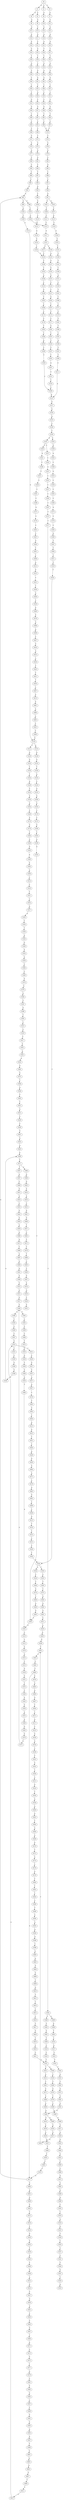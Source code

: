 strict digraph  {
	S0 -> S1 [ label = G ];
	S0 -> S2 [ label = C ];
	S0 -> S3 [ label = T ];
	S1 -> S4 [ label = A ];
	S1 -> S5 [ label = C ];
	S2 -> S6 [ label = G ];
	S3 -> S7 [ label = G ];
	S4 -> S8 [ label = A ];
	S5 -> S9 [ label = G ];
	S6 -> S10 [ label = G ];
	S7 -> S11 [ label = G ];
	S8 -> S12 [ label = G ];
	S9 -> S13 [ label = C ];
	S10 -> S14 [ label = G ];
	S11 -> S15 [ label = G ];
	S12 -> S16 [ label = A ];
	S13 -> S17 [ label = G ];
	S14 -> S18 [ label = A ];
	S15 -> S19 [ label = A ];
	S16 -> S20 [ label = A ];
	S17 -> S21 [ label = C ];
	S18 -> S22 [ label = A ];
	S19 -> S23 [ label = A ];
	S20 -> S24 [ label = G ];
	S21 -> S25 [ label = G ];
	S22 -> S26 [ label = T ];
	S23 -> S27 [ label = C ];
	S24 -> S28 [ label = T ];
	S25 -> S29 [ label = T ];
	S26 -> S30 [ label = T ];
	S27 -> S31 [ label = T ];
	S28 -> S32 [ label = G ];
	S29 -> S33 [ label = C ];
	S30 -> S34 [ label = G ];
	S31 -> S35 [ label = G ];
	S32 -> S36 [ label = T ];
	S33 -> S37 [ label = G ];
	S34 -> S38 [ label = A ];
	S35 -> S39 [ label = G ];
	S36 -> S40 [ label = C ];
	S37 -> S41 [ label = A ];
	S38 -> S42 [ label = A ];
	S39 -> S43 [ label = A ];
	S40 -> S44 [ label = C ];
	S41 -> S45 [ label = C ];
	S42 -> S46 [ label = C ];
	S43 -> S47 [ label = C ];
	S44 -> S48 [ label = T ];
	S45 -> S49 [ label = G ];
	S46 -> S50 [ label = C ];
	S47 -> S51 [ label = C ];
	S48 -> S52 [ label = G ];
	S49 -> S53 [ label = C ];
	S50 -> S54 [ label = C ];
	S51 -> S55 [ label = C ];
	S52 -> S56 [ label = G ];
	S53 -> S57 [ label = G ];
	S54 -> S58 [ label = G ];
	S55 -> S59 [ label = G ];
	S56 -> S60 [ label = C ];
	S57 -> S61 [ label = C ];
	S58 -> S62 [ label = T ];
	S59 -> S63 [ label = T ];
	S60 -> S64 [ label = C ];
	S61 -> S65 [ label = C ];
	S62 -> S66 [ label = C ];
	S63 -> S67 [ label = C ];
	S64 -> S68 [ label = T ];
	S65 -> S69 [ label = T ];
	S66 -> S70 [ label = T ];
	S67 -> S70 [ label = T ];
	S68 -> S71 [ label = G ];
	S69 -> S72 [ label = C ];
	S70 -> S73 [ label = C ];
	S71 -> S74 [ label = G ];
	S72 -> S75 [ label = G ];
	S73 -> S76 [ label = G ];
	S74 -> S77 [ label = G ];
	S75 -> S78 [ label = G ];
	S76 -> S79 [ label = G ];
	S77 -> S80 [ label = T ];
	S78 -> S81 [ label = G ];
	S79 -> S82 [ label = C ];
	S80 -> S83 [ label = C ];
	S81 -> S84 [ label = C ];
	S82 -> S85 [ label = A ];
	S83 -> S86 [ label = C ];
	S84 -> S87 [ label = T ];
	S85 -> S88 [ label = C ];
	S86 -> S89 [ label = C ];
	S87 -> S90 [ label = C ];
	S88 -> S91 [ label = C ];
	S89 -> S92 [ label = G ];
	S90 -> S93 [ label = A ];
	S91 -> S94 [ label = G ];
	S92 -> S95 [ label = A ];
	S93 -> S96 [ label = C ];
	S94 -> S97 [ label = A ];
	S95 -> S98 [ label = G ];
	S95 -> S99 [ label = A ];
	S96 -> S100 [ label = G ];
	S97 -> S101 [ label = G ];
	S97 -> S102 [ label = A ];
	S98 -> S103 [ label = T ];
	S99 -> S104 [ label = G ];
	S100 -> S105 [ label = T ];
	S101 -> S106 [ label = T ];
	S102 -> S107 [ label = T ];
	S103 -> S108 [ label = C ];
	S104 -> S109 [ label = T ];
	S105 -> S110 [ label = C ];
	S106 -> S111 [ label = C ];
	S107 -> S112 [ label = G ];
	S108 -> S113 [ label = C ];
	S109 -> S114 [ label = C ];
	S110 -> S115 [ label = C ];
	S111 -> S113 [ label = C ];
	S112 -> S116 [ label = T ];
	S113 -> S117 [ label = A ];
	S114 -> S118 [ label = G ];
	S115 -> S119 [ label = A ];
	S116 -> S120 [ label = A ];
	S117 -> S121 [ label = G ];
	S118 -> S122 [ label = C ];
	S118 -> S123 [ label = A ];
	S119 -> S124 [ label = G ];
	S120 -> S125 [ label = G ];
	S121 -> S126 [ label = T ];
	S121 -> S127 [ label = C ];
	S122 -> S128 [ label = G ];
	S123 -> S129 [ label = G ];
	S124 -> S130 [ label = C ];
	S125 -> S131 [ label = T ];
	S126 -> S132 [ label = A ];
	S127 -> S133 [ label = T ];
	S128 -> S134 [ label = G ];
	S129 -> S135 [ label = G ];
	S130 -> S133 [ label = T ];
	S131 -> S136 [ label = T ];
	S132 -> S137 [ label = G ];
	S133 -> S138 [ label = T ];
	S134 -> S139 [ label = C ];
	S135 -> S140 [ label = T ];
	S136 -> S141 [ label = T ];
	S137 -> S142 [ label = G ];
	S138 -> S143 [ label = C ];
	S139 -> S144 [ label = T ];
	S140 -> S145 [ label = A ];
	S141 -> S146 [ label = C ];
	S142 -> S147 [ label = G ];
	S143 -> S148 [ label = A ];
	S144 -> S149 [ label = A ];
	S145 -> S150 [ label = T ];
	S146 -> S151 [ label = A ];
	S147 -> S152 [ label = T ];
	S148 -> S153 [ label = C ];
	S149 -> S154 [ label = T ];
	S150 -> S155 [ label = A ];
	S151 -> S156 [ label = C ];
	S152 -> S157 [ label = C ];
	S153 -> S158 [ label = G ];
	S154 -> S159 [ label = A ];
	S155 -> S160 [ label = A ];
	S156 -> S161 [ label = T ];
	S157 -> S162 [ label = A ];
	S158 -> S163 [ label = C ];
	S159 -> S164 [ label = G ];
	S160 -> S165 [ label = G ];
	S161 -> S166 [ label = C ];
	S162 -> S167 [ label = C ];
	S163 -> S168 [ label = C ];
	S164 -> S169 [ label = T ];
	S165 -> S170 [ label = T ];
	S166 -> S171 [ label = C ];
	S167 -> S172 [ label = T ];
	S168 -> S173 [ label = C ];
	S169 -> S174 [ label = A ];
	S170 -> S175 [ label = C ];
	S171 -> S176 [ label = T ];
	S172 -> S177 [ label = C ];
	S173 -> S178 [ label = T ];
	S174 -> S179 [ label = G ];
	S175 -> S180 [ label = G ];
	S176 -> S181 [ label = T ];
	S177 -> S182 [ label = G ];
	S178 -> S183 [ label = T ];
	S179 -> S184 [ label = C ];
	S180 -> S185 [ label = T ];
	S181 -> S186 [ label = T ];
	S182 -> S187 [ label = C ];
	S183 -> S188 [ label = C ];
	S184 -> S189 [ label = C ];
	S185 -> S190 [ label = G ];
	S186 -> S191 [ label = C ];
	S187 -> S192 [ label = T ];
	S188 -> S193 [ label = A ];
	S189 -> S194 [ label = G ];
	S190 -> S195 [ label = G ];
	S191 -> S196 [ label = A ];
	S192 -> S197 [ label = T ];
	S193 -> S198 [ label = T ];
	S194 -> S199 [ label = A ];
	S195 -> S200 [ label = T ];
	S196 -> S201 [ label = T ];
	S197 -> S202 [ label = C ];
	S198 -> S203 [ label = C ];
	S199 -> S204 [ label = A ];
	S200 -> S205 [ label = A ];
	S201 -> S206 [ label = C ];
	S202 -> S207 [ label = A ];
	S203 -> S208 [ label = C ];
	S204 -> S209 [ label = A ];
	S205 -> S210 [ label = C ];
	S206 -> S211 [ label = C ];
	S207 -> S212 [ label = T ];
	S208 -> S213 [ label = A ];
	S209 -> S214 [ label = C ];
	S210 -> S215 [ label = C ];
	S211 -> S213 [ label = A ];
	S212 -> S216 [ label = C ];
	S213 -> S217 [ label = G ];
	S214 -> S218 [ label = C ];
	S215 -> S219 [ label = G ];
	S216 -> S208 [ label = C ];
	S217 -> S220 [ label = A ];
	S218 -> S221 [ label = C ];
	S219 -> S222 [ label = G ];
	S220 -> S223 [ label = A ];
	S221 -> S224 [ label = C ];
	S222 -> S225 [ label = T ];
	S223 -> S226 [ label = C ];
	S224 -> S227 [ label = G ];
	S225 -> S228 [ label = G ];
	S226 -> S229 [ label = C ];
	S227 -> S230 [ label = A ];
	S228 -> S231 [ label = G ];
	S229 -> S232 [ label = A ];
	S229 -> S233 [ label = G ];
	S230 -> S234 [ label = C ];
	S231 -> S235 [ label = T ];
	S232 -> S236 [ label = G ];
	S232 -> S237 [ label = C ];
	S233 -> S238 [ label = G ];
	S234 -> S239 [ label = T ];
	S235 -> S240 [ label = T ];
	S236 -> S241 [ label = A ];
	S237 -> S242 [ label = C ];
	S238 -> S243 [ label = A ];
	S239 -> S244 [ label = A ];
	S240 -> S245 [ label = A ];
	S241 -> S246 [ label = C ];
	S242 -> S247 [ label = A ];
	S243 -> S248 [ label = C ];
	S244 -> S249 [ label = G ];
	S245 -> S250 [ label = G ];
	S246 -> S251 [ label = T ];
	S247 -> S252 [ label = C ];
	S248 -> S253 [ label = G ];
	S249 -> S254 [ label = A ];
	S250 -> S255 [ label = A ];
	S251 -> S256 [ label = C ];
	S252 -> S257 [ label = C ];
	S253 -> S258 [ label = C ];
	S254 -> S259 [ label = A ];
	S255 -> S260 [ label = A ];
	S256 -> S261 [ label = C ];
	S257 -> S262 [ label = C ];
	S258 -> S263 [ label = C ];
	S259 -> S264 [ label = T ];
	S260 -> S265 [ label = G ];
	S261 -> S266 [ label = C ];
	S262 -> S267 [ label = C ];
	S263 -> S268 [ label = C ];
	S264 -> S269 [ label = C ];
	S265 -> S270 [ label = G ];
	S266 -> S271 [ label = A ];
	S267 -> S272 [ label = T ];
	S268 -> S273 [ label = A ];
	S269 -> S274 [ label = G ];
	S270 -> S275 [ label = G ];
	S271 -> S276 [ label = T ];
	S272 -> S277 [ label = T ];
	S273 -> S278 [ label = T ];
	S274 -> S279 [ label = G ];
	S275 -> S280 [ label = G ];
	S276 -> S281 [ label = C ];
	S277 -> S282 [ label = C ];
	S278 -> S283 [ label = C ];
	S279 -> S284 [ label = G ];
	S280 -> S285 [ label = T ];
	S280 -> S286 [ label = G ];
	S281 -> S287 [ label = T ];
	S282 -> S288 [ label = C ];
	S282 -> S289 [ label = G ];
	S283 -> S290 [ label = G ];
	S284 -> S291 [ label = T ];
	S285 -> S292 [ label = C ];
	S286 -> S293 [ label = T ];
	S287 -> S294 [ label = G ];
	S288 -> S295 [ label = T ];
	S289 -> S296 [ label = A ];
	S290 -> S297 [ label = T ];
	S291 -> S298 [ label = A ];
	S292 -> S299 [ label = T ];
	S293 -> S300 [ label = C ];
	S294 -> S301 [ label = C ];
	S295 -> S302 [ label = G ];
	S296 -> S303 [ label = T ];
	S297 -> S304 [ label = C ];
	S298 -> S305 [ label = T ];
	S299 -> S306 [ label = C ];
	S300 -> S307 [ label = C ];
	S301 -> S308 [ label = C ];
	S302 -> S309 [ label = T ];
	S303 -> S310 [ label = C ];
	S304 -> S311 [ label = C ];
	S305 -> S312 [ label = C ];
	S306 -> S313 [ label = T ];
	S307 -> S314 [ label = G ];
	S308 -> S315 [ label = A ];
	S309 -> S316 [ label = C ];
	S310 -> S317 [ label = G ];
	S311 -> S318 [ label = T ];
	S312 -> S319 [ label = C ];
	S313 -> S320 [ label = C ];
	S314 -> S321 [ label = C ];
	S314 -> S322 [ label = T ];
	S315 -> S323 [ label = G ];
	S316 -> S324 [ label = C ];
	S317 -> S325 [ label = T ];
	S318 -> S326 [ label = C ];
	S319 -> S327 [ label = C ];
	S320 -> S328 [ label = G ];
	S321 -> S329 [ label = C ];
	S322 -> S330 [ label = C ];
	S323 -> S331 [ label = T ];
	S324 -> S332 [ label = T ];
	S325 -> S333 [ label = T ];
	S326 -> S334 [ label = T ];
	S327 -> S335 [ label = G ];
	S328 -> S336 [ label = T ];
	S329 -> S337 [ label = G ];
	S330 -> S338 [ label = G ];
	S331 -> S339 [ label = C ];
	S332 -> S340 [ label = A ];
	S332 -> S341 [ label = T ];
	S333 -> S342 [ label = T ];
	S334 -> S343 [ label = T ];
	S334 -> S344 [ label = G ];
	S335 -> S345 [ label = A ];
	S336 -> S346 [ label = G ];
	S337 -> S347 [ label = G ];
	S338 -> S348 [ label = G ];
	S339 -> S349 [ label = G ];
	S340 -> S350 [ label = C ];
	S341 -> S351 [ label = G ];
	S342 -> S352 [ label = G ];
	S343 -> S353 [ label = C ];
	S344 -> S354 [ label = T ];
	S345 -> S355 [ label = A ];
	S346 -> S356 [ label = G ];
	S347 -> S357 [ label = A ];
	S348 -> S358 [ label = A ];
	S349 -> S359 [ label = T ];
	S350 -> S360 [ label = T ];
	S351 -> S361 [ label = T ];
	S352 -> S362 [ label = T ];
	S353 -> S363 [ label = T ];
	S354 -> S364 [ label = C ];
	S355 -> S365 [ label = A ];
	S356 -> S366 [ label = T ];
	S357 -> S367 [ label = A ];
	S358 -> S368 [ label = A ];
	S359 -> S369 [ label = A ];
	S360 -> S370 [ label = A ];
	S361 -> S371 [ label = A ];
	S362 -> S372 [ label = A ];
	S363 -> S373 [ label = C ];
	S364 -> S374 [ label = G ];
	S365 -> S375 [ label = G ];
	S366 -> S205 [ label = A ];
	S367 -> S376 [ label = C ];
	S368 -> S377 [ label = C ];
	S369 -> S378 [ label = A ];
	S370 -> S379 [ label = C ];
	S371 -> S380 [ label = G ];
	S372 -> S381 [ label = G ];
	S373 -> S382 [ label = G ];
	S374 -> S383 [ label = T ];
	S375 -> S384 [ label = T ];
	S376 -> S385 [ label = T ];
	S377 -> S386 [ label = A ];
	S377 -> S387 [ label = T ];
	S378 -> S388 [ label = G ];
	S379 -> S389 [ label = C ];
	S380 -> S390 [ label = G ];
	S381 -> S391 [ label = G ];
	S382 -> S392 [ label = G ];
	S383 -> S393 [ label = G ];
	S384 -> S394 [ label = G ];
	S385 -> S395 [ label = G ];
	S386 -> S396 [ label = G ];
	S387 -> S397 [ label = A ];
	S388 -> S398 [ label = A ];
	S389 -> S399 [ label = A ];
	S390 -> S400 [ label = A ];
	S391 -> S400 [ label = A ];
	S392 -> S401 [ label = A ];
	S393 -> S402 [ label = G ];
	S394 -> S403 [ label = T ];
	S395 -> S404 [ label = C ];
	S396 -> S405 [ label = G ];
	S397 -> S406 [ label = C ];
	S398 -> S407 [ label = C ];
	S399 -> S408 [ label = G ];
	S400 -> S409 [ label = G ];
	S400 -> S410 [ label = A ];
	S401 -> S411 [ label = G ];
	S402 -> S200 [ label = T ];
	S403 -> S412 [ label = C ];
	S404 -> S413 [ label = A ];
	S405 -> S414 [ label = A ];
	S406 -> S415 [ label = A ];
	S407 -> S416 [ label = G ];
	S408 -> S417 [ label = G ];
	S409 -> S418 [ label = A ];
	S410 -> S419 [ label = A ];
	S411 -> S420 [ label = A ];
	S412 -> S421 [ label = G ];
	S413 -> S422 [ label = A ];
	S414 -> S423 [ label = A ];
	S415 -> S424 [ label = A ];
	S416 -> S425 [ label = G ];
	S417 -> S426 [ label = A ];
	S418 -> S427 [ label = G ];
	S419 -> S428 [ label = G ];
	S420 -> S429 [ label = G ];
	S421 -> S430 [ label = T ];
	S422 -> S431 [ label = C ];
	S423 -> S432 [ label = T ];
	S424 -> S433 [ label = C ];
	S425 -> S434 [ label = C ];
	S426 -> S435 [ label = G ];
	S427 -> S436 [ label = G ];
	S428 -> S437 [ label = G ];
	S429 -> S438 [ label = G ];
	S430 -> S439 [ label = C ];
	S431 -> S440 [ label = C ];
	S432 -> S441 [ label = A ];
	S433 -> S442 [ label = G ];
	S434 -> S443 [ label = T ];
	S435 -> S444 [ label = A ];
	S436 -> S445 [ label = T ];
	S437 -> S446 [ label = T ];
	S438 -> S445 [ label = T ];
	S439 -> S447 [ label = G ];
	S440 -> S448 [ label = A ];
	S441 -> S449 [ label = G ];
	S442 -> S450 [ label = A ];
	S443 -> S451 [ label = C ];
	S444 -> S452 [ label = G ];
	S445 -> S453 [ label = C ];
	S446 -> S454 [ label = C ];
	S447 -> S455 [ label = G ];
	S448 -> S456 [ label = G ];
	S449 -> S457 [ label = T ];
	S450 -> S458 [ label = A ];
	S451 -> S459 [ label = T ];
	S452 -> S460 [ label = T ];
	S453 -> S461 [ label = C ];
	S454 -> S462 [ label = C ];
	S455 -> S463 [ label = A ];
	S456 -> S464 [ label = A ];
	S457 -> S465 [ label = C ];
	S458 -> S466 [ label = A ];
	S459 -> S467 [ label = C ];
	S460 -> S468 [ label = C ];
	S461 -> S469 [ label = C ];
	S462 -> S470 [ label = C ];
	S463 -> S368 [ label = A ];
	S464 -> S471 [ label = A ];
	S465 -> S472 [ label = T ];
	S466 -> S473 [ label = A ];
	S467 -> S474 [ label = G ];
	S468 -> S475 [ label = A ];
	S469 -> S476 [ label = A ];
	S469 -> S477 [ label = G ];
	S470 -> S477 [ label = G ];
	S471 -> S478 [ label = C ];
	S472 -> S479 [ label = C ];
	S473 -> S480 [ label = C ];
	S474 -> S481 [ label = A ];
	S475 -> S482 [ label = G ];
	S476 -> S483 [ label = G ];
	S477 -> S484 [ label = G ];
	S477 -> S95 [ label = A ];
	S478 -> S485 [ label = A ];
	S479 -> S486 [ label = T ];
	S480 -> S487 [ label = A ];
	S481 -> S488 [ label = A ];
	S482 -> S489 [ label = G ];
	S483 -> S490 [ label = A ];
	S484 -> S491 [ label = A ];
	S485 -> S492 [ label = G ];
	S486 -> S493 [ label = C ];
	S487 -> S494 [ label = G ];
	S488 -> S495 [ label = G ];
	S489 -> S496 [ label = A ];
	S490 -> S497 [ label = G ];
	S491 -> S498 [ label = G ];
	S492 -> S499 [ label = C ];
	S493 -> S500 [ label = T ];
	S494 -> S501 [ label = A ];
	S495 -> S502 [ label = T ];
	S496 -> S503 [ label = C ];
	S497 -> S504 [ label = C ];
	S498 -> S505 [ label = G ];
	S499 -> S506 [ label = C ];
	S500 -> S507 [ label = G ];
	S501 -> S508 [ label = A ];
	S502 -> S509 [ label = C ];
	S503 -> S510 [ label = C ];
	S504 -> S511 [ label = C ];
	S505 -> S512 [ label = C ];
	S506 -> S513 [ label = G ];
	S507 -> S514 [ label = A ];
	S508 -> S515 [ label = G ];
	S509 -> S118 [ label = G ];
	S510 -> S516 [ label = A ];
	S511 -> S517 [ label = A ];
	S512 -> S518 [ label = G ];
	S513 -> S519 [ label = T ];
	S514 -> S520 [ label = G ];
	S515 -> S521 [ label = G ];
	S516 -> S522 [ label = G ];
	S517 -> S523 [ label = C ];
	S518 -> S524 [ label = T ];
	S519 -> S525 [ label = C ];
	S520 -> S526 [ label = T ];
	S521 -> S527 [ label = G ];
	S522 -> S528 [ label = T ];
	S523 -> S529 [ label = G ];
	S524 -> S530 [ label = G ];
	S525 -> S531 [ label = C ];
	S526 -> S532 [ label = A ];
	S527 -> S280 [ label = G ];
	S528 -> S533 [ label = C ];
	S529 -> S534 [ label = G ];
	S530 -> S535 [ label = G ];
	S531 -> S536 [ label = T ];
	S533 -> S537 [ label = T ];
	S534 -> S538 [ label = T ];
	S535 -> S539 [ label = T ];
	S536 -> S540 [ label = C ];
	S537 -> S541 [ label = C ];
	S538 -> S542 [ label = T ];
	S539 -> S543 [ label = A ];
	S540 -> S334 [ label = T ];
	S541 -> S544 [ label = T ];
	S542 -> S545 [ label = A ];
	S543 -> S546 [ label = T ];
	S544 -> S547 [ label = G ];
	S545 -> S548 [ label = C ];
	S546 -> S549 [ label = G ];
	S547 -> S550 [ label = T ];
	S548 -> S551 [ label = T ];
	S549 -> S552 [ label = A ];
	S550 -> S553 [ label = A ];
	S551 -> S554 [ label = G ];
	S552 -> S555 [ label = G ];
	S554 -> S556 [ label = C ];
	S555 -> S557 [ label = C ];
	S556 -> S558 [ label = A ];
	S557 -> S559 [ label = G ];
	S558 -> S560 [ label = G ];
	S559 -> S561 [ label = G ];
	S560 -> S562 [ label = A ];
	S561 -> S563 [ label = T ];
	S562 -> S564 [ label = C ];
	S563 -> S565 [ label = C ];
	S564 -> S566 [ label = G ];
	S565 -> S567 [ label = G ];
	S566 -> S568 [ label = G ];
	S567 -> S569 [ label = C ];
	S568 -> S570 [ label = A ];
	S569 -> S571 [ label = A ];
	S570 -> S572 [ label = C ];
	S571 -> S573 [ label = C ];
	S572 -> S574 [ label = A ];
	S573 -> S575 [ label = G ];
	S574 -> S576 [ label = C ];
	S575 -> S577 [ label = C ];
	S576 -> S578 [ label = A ];
	S577 -> S579 [ label = G ];
	S578 -> S580 [ label = C ];
	S579 -> S581 [ label = C ];
	S580 -> S582 [ label = C ];
	S581 -> S583 [ label = G ];
	S582 -> S584 [ label = T ];
	S583 -> S585 [ label = G ];
	S584 -> S586 [ label = C ];
	S585 -> S587 [ label = C ];
	S586 -> S588 [ label = T ];
	S587 -> S589 [ label = T ];
	S588 -> S590 [ label = A ];
	S589 -> S591 [ label = G ];
	S590 -> S592 [ label = G ];
	S591 -> S593 [ label = G ];
	S592 -> S594 [ label = A ];
	S593 -> S595 [ label = A ];
	S594 -> S596 [ label = A ];
	S595 -> S597 [ label = A ];
	S596 -> S598 [ label = C ];
	S597 -> S599 [ label = T ];
	S598 -> S600 [ label = G ];
	S599 -> S601 [ label = G ];
	S600 -> S602 [ label = A ];
	S601 -> S603 [ label = G ];
	S602 -> S604 [ label = G ];
	S603 -> S605 [ label = G ];
	S604 -> S606 [ label = G ];
	S605 -> S607 [ label = G ];
	S606 -> S608 [ label = T ];
	S607 -> S609 [ label = T ];
	S608 -> S610 [ label = G ];
	S609 -> S611 [ label = C ];
	S610 -> S612 [ label = T ];
	S611 -> S613 [ label = C ];
	S612 -> S614 [ label = C ];
	S613 -> S314 [ label = G ];
	S614 -> S615 [ label = C ];
	S615 -> S616 [ label = C ];
	S616 -> S617 [ label = T ];
	S617 -> S618 [ label = G ];
	S618 -> S619 [ label = T ];
	S619 -> S620 [ label = C ];
	S620 -> S621 [ label = C ];
	S621 -> S332 [ label = T ];
}
